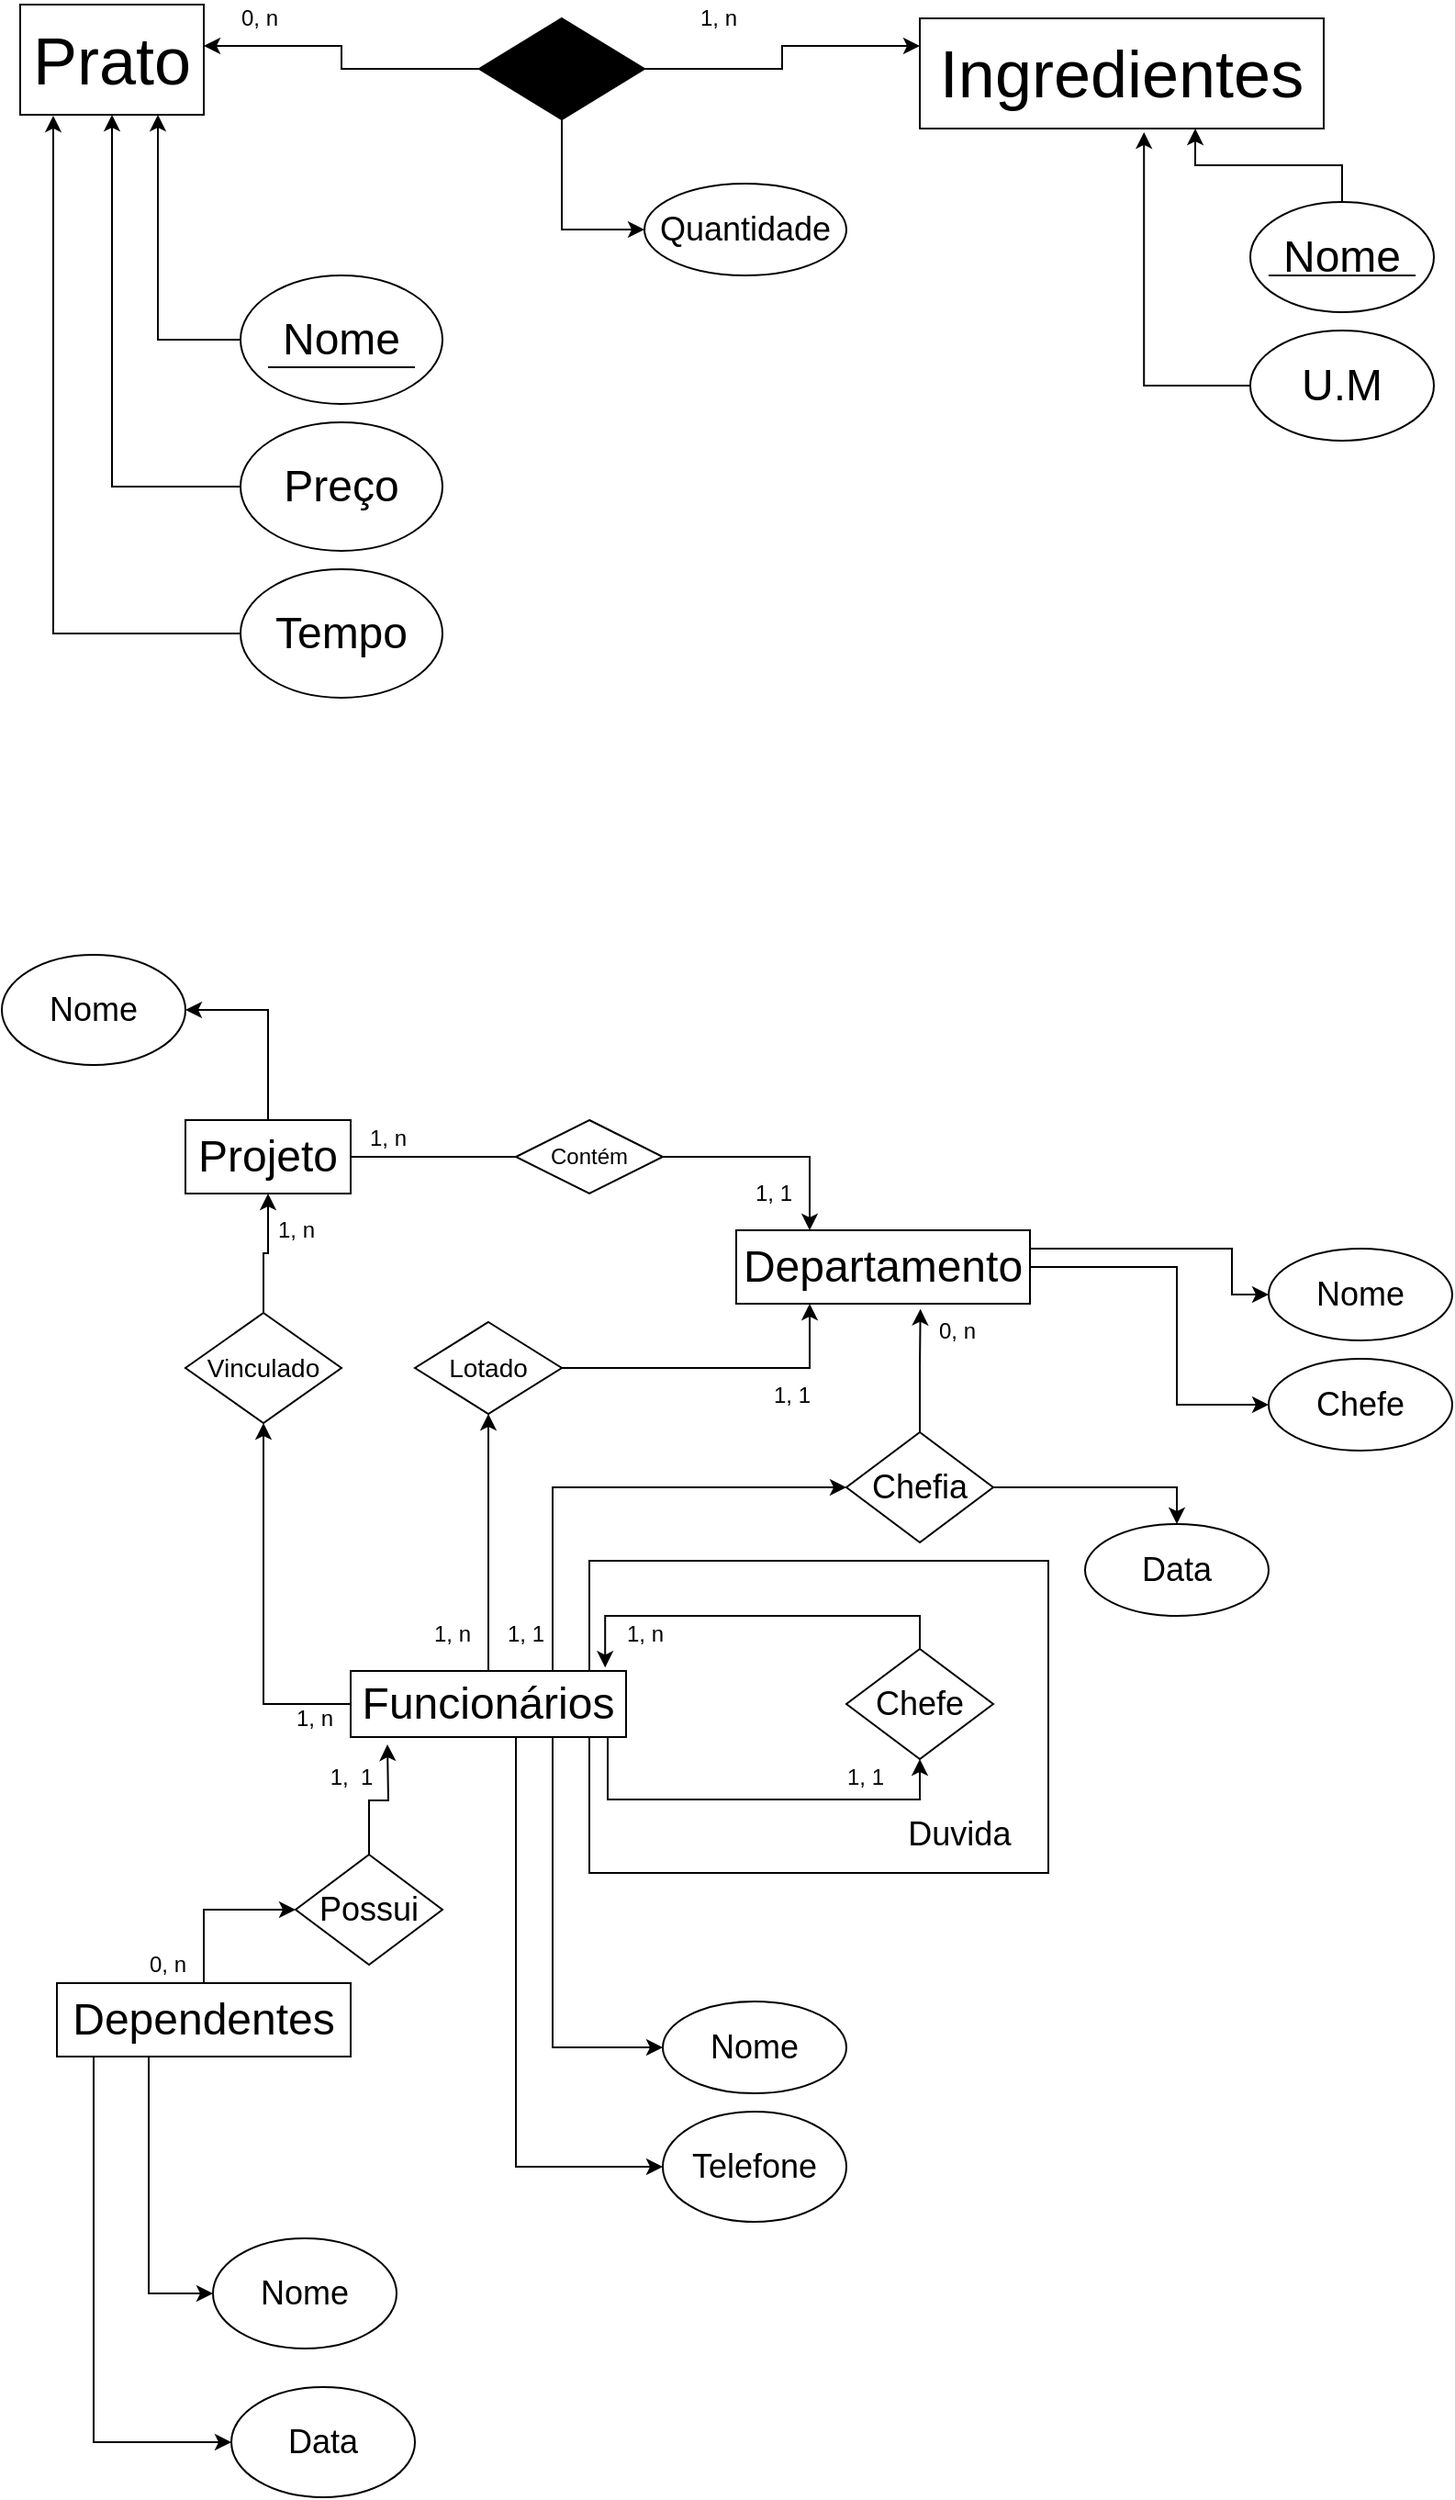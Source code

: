 <mxfile version="13.6.10" type="device"><diagram id="4gCskbMQKhodbsjEgjrw" name="Page-1"><mxGraphModel dx="1552" dy="946" grid="1" gridSize="10" guides="1" tooltips="1" connect="1" arrows="1" fold="1" page="1" pageScale="1" pageWidth="827" pageHeight="1169" math="0" shadow="0"><root><mxCell id="0"/><mxCell id="1" parent="0"/><mxCell id="9UCBCKAUXe_dnaqZHEDh-135" value="&lt;br&gt;&lt;br&gt;&lt;br&gt;&lt;br&gt;&lt;br&gt;&lt;br&gt;&lt;br&gt;&lt;br&gt;&amp;nbsp; &amp;nbsp; &amp;nbsp; &amp;nbsp;&amp;nbsp;&lt;br&gt;&amp;nbsp; &amp;nbsp; &amp;nbsp; &amp;nbsp; &amp;nbsp; &amp;nbsp; &amp;nbsp; &amp;nbsp; &amp;nbsp; &amp;nbsp; &amp;nbsp; &amp;nbsp; &amp;nbsp; &amp;nbsp; &amp;nbsp; &amp;nbsp; &amp;nbsp; &amp;nbsp; &amp;nbsp; &amp;nbsp; &amp;nbsp; &amp;nbsp; &amp;nbsp;&amp;nbsp;&lt;font style=&quot;font-size: 18px&quot;&gt;Duvida&lt;/font&gt;" style="rounded=0;whiteSpace=wrap;html=1;strokeColor=#000000;fillColor=#FFFFFF;" parent="1" vertex="1"><mxGeometry x="330" y="940" width="250" height="170" as="geometry"/></mxCell><mxCell id="9UCBCKAUXe_dnaqZHEDh-3" value="&lt;font style=&quot;font-size: 36px&quot;&gt;Ingredientes&lt;/font&gt;" style="rounded=0;whiteSpace=wrap;html=1;" parent="1" vertex="1"><mxGeometry x="510" y="100" width="220" height="60" as="geometry"/></mxCell><mxCell id="9UCBCKAUXe_dnaqZHEDh-9" style="edgeStyle=orthogonalEdgeStyle;rounded=0;orthogonalLoop=1;jettySize=auto;html=1;entryX=0;entryY=0.25;entryDx=0;entryDy=0;" parent="1" source="9UCBCKAUXe_dnaqZHEDh-4" target="9UCBCKAUXe_dnaqZHEDh-3" edge="1"><mxGeometry relative="1" as="geometry"/></mxCell><mxCell id="9UCBCKAUXe_dnaqZHEDh-40" style="edgeStyle=orthogonalEdgeStyle;rounded=0;orthogonalLoop=1;jettySize=auto;html=1;entryX=0;entryY=0.5;entryDx=0;entryDy=0;" parent="1" source="9UCBCKAUXe_dnaqZHEDh-4" target="9UCBCKAUXe_dnaqZHEDh-39" edge="1"><mxGeometry relative="1" as="geometry"/></mxCell><mxCell id="9UCBCKAUXe_dnaqZHEDh-4" value="&lt;font style=&quot;font-size: 18px&quot;&gt;Contém&lt;/font&gt;" style="rhombus;whiteSpace=wrap;html=1;strokeColor=#000000;fillColor=#000000;" parent="1" vertex="1"><mxGeometry x="270" y="100" width="90" height="55" as="geometry"/></mxCell><mxCell id="9UCBCKAUXe_dnaqZHEDh-14" value="0, n" style="text;html=1;align=center;verticalAlign=middle;resizable=0;points=[];autosize=1;" parent="1" vertex="1"><mxGeometry x="130" y="90" width="40" height="20" as="geometry"/></mxCell><mxCell id="9UCBCKAUXe_dnaqZHEDh-15" value="1, n" style="text;html=1;align=center;verticalAlign=middle;resizable=0;points=[];autosize=1;" parent="1" vertex="1"><mxGeometry x="380" y="90" width="40" height="20" as="geometry"/></mxCell><mxCell id="9UCBCKAUXe_dnaqZHEDh-37" style="edgeStyle=orthogonalEdgeStyle;rounded=0;orthogonalLoop=1;jettySize=auto;html=1;entryX=0.75;entryY=1;entryDx=0;entryDy=0;" parent="1" source="9UCBCKAUXe_dnaqZHEDh-16" target="9UCBCKAUXe_dnaqZHEDh-2" edge="1"><mxGeometry relative="1" as="geometry"><mxPoint x="100" y="160" as="targetPoint"/></mxGeometry></mxCell><mxCell id="9UCBCKAUXe_dnaqZHEDh-16" value="&lt;font style=&quot;font-size: 24px&quot;&gt;Nome&lt;/font&gt;" style="ellipse;whiteSpace=wrap;html=1;" parent="1" vertex="1"><mxGeometry x="140" y="240" width="110" height="70" as="geometry"/></mxCell><mxCell id="9UCBCKAUXe_dnaqZHEDh-31" style="edgeStyle=orthogonalEdgeStyle;rounded=0;orthogonalLoop=1;jettySize=auto;html=1;entryX=0.5;entryY=1;entryDx=0;entryDy=0;" parent="1" source="9UCBCKAUXe_dnaqZHEDh-17" target="9UCBCKAUXe_dnaqZHEDh-2" edge="1"><mxGeometry relative="1" as="geometry"><mxPoint x="70" y="165" as="targetPoint"/><Array as="points"><mxPoint x="70" y="355"/></Array></mxGeometry></mxCell><mxCell id="9UCBCKAUXe_dnaqZHEDh-17" value="&lt;font style=&quot;font-size: 24px&quot;&gt;Preço&lt;/font&gt;" style="ellipse;whiteSpace=wrap;html=1;" parent="1" vertex="1"><mxGeometry x="140" y="320" width="110" height="70" as="geometry"/></mxCell><mxCell id="9UCBCKAUXe_dnaqZHEDh-32" style="edgeStyle=orthogonalEdgeStyle;rounded=0;orthogonalLoop=1;jettySize=auto;html=1;entryX=0.18;entryY=1.008;entryDx=0;entryDy=0;entryPerimeter=0;" parent="1" source="9UCBCKAUXe_dnaqZHEDh-18" target="9UCBCKAUXe_dnaqZHEDh-2" edge="1"><mxGeometry relative="1" as="geometry"><mxPoint x="40" y="165" as="targetPoint"/></mxGeometry></mxCell><mxCell id="9UCBCKAUXe_dnaqZHEDh-18" value="&lt;font style=&quot;font-size: 24px&quot;&gt;Tempo&lt;/font&gt;" style="ellipse;whiteSpace=wrap;html=1;" parent="1" vertex="1"><mxGeometry x="140" y="400" width="110" height="70" as="geometry"/></mxCell><mxCell id="9UCBCKAUXe_dnaqZHEDh-33" style="edgeStyle=orthogonalEdgeStyle;rounded=0;orthogonalLoop=1;jettySize=auto;html=1;entryX=0.682;entryY=1;entryDx=0;entryDy=0;entryPerimeter=0;" parent="1" source="9UCBCKAUXe_dnaqZHEDh-23" target="9UCBCKAUXe_dnaqZHEDh-3" edge="1"><mxGeometry relative="1" as="geometry"/></mxCell><mxCell id="9UCBCKAUXe_dnaqZHEDh-23" value="&lt;font style=&quot;font-size: 24px&quot;&gt;Nome&lt;/font&gt;" style="ellipse;whiteSpace=wrap;html=1;" parent="1" vertex="1"><mxGeometry x="690" y="200" width="100" height="60" as="geometry"/></mxCell><mxCell id="9UCBCKAUXe_dnaqZHEDh-27" style="edgeStyle=orthogonalEdgeStyle;rounded=0;orthogonalLoop=1;jettySize=auto;html=1;entryX=0.555;entryY=1.033;entryDx=0;entryDy=0;entryPerimeter=0;" parent="1" source="9UCBCKAUXe_dnaqZHEDh-24" target="9UCBCKAUXe_dnaqZHEDh-3" edge="1"><mxGeometry relative="1" as="geometry"><Array as="points"><mxPoint x="632" y="300"/></Array></mxGeometry></mxCell><mxCell id="9UCBCKAUXe_dnaqZHEDh-24" value="&lt;font style=&quot;font-size: 24px&quot;&gt;U.M&lt;/font&gt;" style="ellipse;whiteSpace=wrap;html=1;" parent="1" vertex="1"><mxGeometry x="690" y="270" width="100" height="60" as="geometry"/></mxCell><mxCell id="9UCBCKAUXe_dnaqZHEDh-2" value="&lt;font style=&quot;font-size: 36px&quot;&gt;Prato&lt;/font&gt;" style="rounded=0;whiteSpace=wrap;html=1;" parent="1" vertex="1"><mxGeometry x="20" y="92.5" width="100" height="60" as="geometry"/></mxCell><mxCell id="9UCBCKAUXe_dnaqZHEDh-8" style="edgeStyle=orthogonalEdgeStyle;rounded=0;orthogonalLoop=1;jettySize=auto;html=1;entryX=1;entryY=0.375;entryDx=0;entryDy=0;entryPerimeter=0;" parent="1" source="9UCBCKAUXe_dnaqZHEDh-4" target="9UCBCKAUXe_dnaqZHEDh-2" edge="1"><mxGeometry relative="1" as="geometry"><mxPoint x="130" y="115" as="targetPoint"/></mxGeometry></mxCell><mxCell id="9UCBCKAUXe_dnaqZHEDh-35" value="" style="endArrow=none;html=1;" parent="1" edge="1"><mxGeometry width="50" height="50" relative="1" as="geometry"><mxPoint x="155" y="290" as="sourcePoint"/><mxPoint x="235" y="290" as="targetPoint"/><Array as="points"><mxPoint x="195" y="290"/></Array></mxGeometry></mxCell><mxCell id="9UCBCKAUXe_dnaqZHEDh-36" value="" style="endArrow=none;html=1;" parent="1" edge="1"><mxGeometry width="50" height="50" relative="1" as="geometry"><mxPoint x="700" y="240" as="sourcePoint"/><mxPoint x="780" y="240" as="targetPoint"/><Array as="points"><mxPoint x="740" y="240"/></Array></mxGeometry></mxCell><mxCell id="9UCBCKAUXe_dnaqZHEDh-39" value="&lt;font style=&quot;font-size: 18px&quot;&gt;Quantidade&lt;/font&gt;" style="ellipse;whiteSpace=wrap;html=1;strokeColor=#000000;fillColor=#FFFFFF;" parent="1" vertex="1"><mxGeometry x="360" y="190" width="110" height="50" as="geometry"/></mxCell><mxCell id="9UCBCKAUXe_dnaqZHEDh-51" style="edgeStyle=orthogonalEdgeStyle;rounded=0;orthogonalLoop=1;jettySize=auto;html=1;entryX=0.5;entryY=1;entryDx=0;entryDy=0;" parent="1" source="9UCBCKAUXe_dnaqZHEDh-42" target="9UCBCKAUXe_dnaqZHEDh-47" edge="1"><mxGeometry relative="1" as="geometry"/></mxCell><mxCell id="9UCBCKAUXe_dnaqZHEDh-82" style="edgeStyle=orthogonalEdgeStyle;rounded=0;orthogonalLoop=1;jettySize=auto;html=1;entryX=0.5;entryY=1;entryDx=0;entryDy=0;" parent="1" source="9UCBCKAUXe_dnaqZHEDh-42" target="9UCBCKAUXe_dnaqZHEDh-80" edge="1"><mxGeometry relative="1" as="geometry"/></mxCell><mxCell id="9UCBCKAUXe_dnaqZHEDh-95" style="edgeStyle=orthogonalEdgeStyle;rounded=0;orthogonalLoop=1;jettySize=auto;html=1;entryX=0;entryY=0.5;entryDx=0;entryDy=0;" parent="1" source="9UCBCKAUXe_dnaqZHEDh-42" target="9UCBCKAUXe_dnaqZHEDh-93" edge="1"><mxGeometry relative="1" as="geometry"><Array as="points"><mxPoint x="310" y="1205"/></Array></mxGeometry></mxCell><mxCell id="9UCBCKAUXe_dnaqZHEDh-96" style="edgeStyle=orthogonalEdgeStyle;rounded=0;orthogonalLoop=1;jettySize=auto;html=1;entryX=0;entryY=0.5;entryDx=0;entryDy=0;" parent="1" source="9UCBCKAUXe_dnaqZHEDh-42" target="9UCBCKAUXe_dnaqZHEDh-94" edge="1"><mxGeometry relative="1" as="geometry"><Array as="points"><mxPoint x="290" y="1270"/></Array></mxGeometry></mxCell><mxCell id="9UCBCKAUXe_dnaqZHEDh-115" style="edgeStyle=orthogonalEdgeStyle;rounded=0;orthogonalLoop=1;jettySize=auto;html=1;entryX=0.5;entryY=1;entryDx=0;entryDy=0;" parent="1" source="9UCBCKAUXe_dnaqZHEDh-42" target="9UCBCKAUXe_dnaqZHEDh-105" edge="1"><mxGeometry relative="1" as="geometry"><Array as="points"><mxPoint x="340" y="1070"/><mxPoint x="510" y="1070"/></Array></mxGeometry></mxCell><mxCell id="9UCBCKAUXe_dnaqZHEDh-128" style="edgeStyle=orthogonalEdgeStyle;rounded=0;orthogonalLoop=1;jettySize=auto;html=1;entryX=0;entryY=0.5;entryDx=0;entryDy=0;" parent="1" source="9UCBCKAUXe_dnaqZHEDh-42" target="9UCBCKAUXe_dnaqZHEDh-127" edge="1"><mxGeometry relative="1" as="geometry"><Array as="points"><mxPoint x="310" y="900"/></Array></mxGeometry></mxCell><mxCell id="9UCBCKAUXe_dnaqZHEDh-42" value="&lt;font style=&quot;font-size: 24px&quot;&gt;Funcionários&lt;/font&gt;" style="rounded=0;whiteSpace=wrap;html=1;strokeColor=#000000;fillColor=#FFFFFF;" parent="1" vertex="1"><mxGeometry x="200" y="1000" width="150" height="36" as="geometry"/></mxCell><mxCell id="9UCBCKAUXe_dnaqZHEDh-72" style="edgeStyle=orthogonalEdgeStyle;rounded=0;orthogonalLoop=1;jettySize=auto;html=1;entryX=0;entryY=0.5;entryDx=0;entryDy=0;" parent="1" source="9UCBCKAUXe_dnaqZHEDh-44" target="9UCBCKAUXe_dnaqZHEDh-69" edge="1"><mxGeometry relative="1" as="geometry"><Array as="points"><mxPoint x="680" y="770"/><mxPoint x="680" y="795"/></Array></mxGeometry></mxCell><mxCell id="9UCBCKAUXe_dnaqZHEDh-73" style="edgeStyle=orthogonalEdgeStyle;rounded=0;orthogonalLoop=1;jettySize=auto;html=1;entryX=0;entryY=0.5;entryDx=0;entryDy=0;" parent="1" source="9UCBCKAUXe_dnaqZHEDh-44" target="9UCBCKAUXe_dnaqZHEDh-70" edge="1"><mxGeometry relative="1" as="geometry"><Array as="points"><mxPoint x="650" y="780"/><mxPoint x="650" y="855"/></Array></mxGeometry></mxCell><mxCell id="9UCBCKAUXe_dnaqZHEDh-44" value="&lt;font style=&quot;font-size: 24px&quot;&gt;Departamento&lt;/font&gt;" style="rounded=0;whiteSpace=wrap;html=1;strokeColor=#000000;fillColor=#FFFFFF;" parent="1" vertex="1"><mxGeometry x="410" y="760" width="160" height="40" as="geometry"/></mxCell><mxCell id="9UCBCKAUXe_dnaqZHEDh-79" style="edgeStyle=orthogonalEdgeStyle;rounded=0;orthogonalLoop=1;jettySize=auto;html=1;entryX=0.25;entryY=0;entryDx=0;entryDy=0;" parent="1" source="9UCBCKAUXe_dnaqZHEDh-45" target="9UCBCKAUXe_dnaqZHEDh-44" edge="1"><mxGeometry relative="1" as="geometry"/></mxCell><mxCell id="9UCBCKAUXe_dnaqZHEDh-90" style="edgeStyle=orthogonalEdgeStyle;rounded=0;orthogonalLoop=1;jettySize=auto;html=1;entryX=1;entryY=0.5;entryDx=0;entryDy=0;" parent="1" source="9UCBCKAUXe_dnaqZHEDh-45" target="9UCBCKAUXe_dnaqZHEDh-88" edge="1"><mxGeometry relative="1" as="geometry"><Array as="points"><mxPoint x="155" y="640"/></Array></mxGeometry></mxCell><mxCell id="9UCBCKAUXe_dnaqZHEDh-45" value="&lt;font style=&quot;font-size: 24px&quot;&gt;Projeto&lt;/font&gt;" style="rounded=0;whiteSpace=wrap;html=1;strokeColor=#000000;fillColor=#FFFFFF;" parent="1" vertex="1"><mxGeometry x="110" y="700" width="90" height="40" as="geometry"/></mxCell><mxCell id="9UCBCKAUXe_dnaqZHEDh-99" style="edgeStyle=orthogonalEdgeStyle;rounded=0;orthogonalLoop=1;jettySize=auto;html=1;" parent="1" source="9UCBCKAUXe_dnaqZHEDh-46" target="9UCBCKAUXe_dnaqZHEDh-97" edge="1"><mxGeometry relative="1" as="geometry"><Array as="points"><mxPoint x="90" y="1339"/></Array></mxGeometry></mxCell><mxCell id="9UCBCKAUXe_dnaqZHEDh-100" style="edgeStyle=orthogonalEdgeStyle;rounded=0;orthogonalLoop=1;jettySize=auto;html=1;" parent="1" source="9UCBCKAUXe_dnaqZHEDh-46" target="9UCBCKAUXe_dnaqZHEDh-98" edge="1"><mxGeometry relative="1" as="geometry"><Array as="points"><mxPoint x="60" y="1420"/></Array></mxGeometry></mxCell><mxCell id="9UCBCKAUXe_dnaqZHEDh-119" style="edgeStyle=orthogonalEdgeStyle;rounded=0;orthogonalLoop=1;jettySize=auto;html=1;entryX=0;entryY=0.5;entryDx=0;entryDy=0;exitX=0.5;exitY=0;exitDx=0;exitDy=0;" parent="1" source="9UCBCKAUXe_dnaqZHEDh-46" target="9UCBCKAUXe_dnaqZHEDh-118" edge="1"><mxGeometry relative="1" as="geometry"><Array as="points"><mxPoint x="120" y="1130"/></Array></mxGeometry></mxCell><mxCell id="9UCBCKAUXe_dnaqZHEDh-46" value="&lt;font style=&quot;font-size: 24px&quot;&gt;Dependentes&lt;/font&gt;" style="rounded=0;whiteSpace=wrap;html=1;strokeColor=#000000;fillColor=#FFFFFF;" parent="1" vertex="1"><mxGeometry x="40" y="1170" width="160" height="40" as="geometry"/></mxCell><mxCell id="9UCBCKAUXe_dnaqZHEDh-52" style="edgeStyle=orthogonalEdgeStyle;rounded=0;orthogonalLoop=1;jettySize=auto;html=1;entryX=0.25;entryY=1;entryDx=0;entryDy=0;" parent="1" source="9UCBCKAUXe_dnaqZHEDh-47" target="9UCBCKAUXe_dnaqZHEDh-44" edge="1"><mxGeometry relative="1" as="geometry"/></mxCell><mxCell id="9UCBCKAUXe_dnaqZHEDh-47" value="&lt;font style=&quot;font-size: 14px&quot;&gt;Lotado&lt;/font&gt;" style="rhombus;whiteSpace=wrap;html=1;strokeColor=#000000;fillColor=#FFFFFF;" parent="1" vertex="1"><mxGeometry x="235" y="810" width="80" height="50" as="geometry"/></mxCell><mxCell id="9UCBCKAUXe_dnaqZHEDh-65" value="1, 1" style="text;html=1;align=center;verticalAlign=middle;resizable=0;points=[];autosize=1;" parent="1" vertex="1"><mxGeometry x="420" y="840" width="40" height="20" as="geometry"/></mxCell><mxCell id="9UCBCKAUXe_dnaqZHEDh-66" value="1, n" style="text;html=1;align=center;verticalAlign=middle;resizable=0;points=[];autosize=1;" parent="1" vertex="1"><mxGeometry x="235" y="970" width="40" height="20" as="geometry"/></mxCell><mxCell id="9UCBCKAUXe_dnaqZHEDh-69" value="&lt;font style=&quot;font-size: 18px&quot;&gt;Nome&lt;/font&gt;" style="ellipse;whiteSpace=wrap;html=1;strokeColor=#000000;fillColor=#FFFFFF;" parent="1" vertex="1"><mxGeometry x="700" y="770" width="100" height="50" as="geometry"/></mxCell><mxCell id="9UCBCKAUXe_dnaqZHEDh-70" value="&lt;font style=&quot;font-size: 18px&quot;&gt;Chefe&lt;/font&gt;" style="ellipse;whiteSpace=wrap;html=1;strokeColor=#000000;fillColor=#FFFFFF;" parent="1" vertex="1"><mxGeometry x="700" y="830" width="100" height="50" as="geometry"/></mxCell><mxCell id="9UCBCKAUXe_dnaqZHEDh-71" value="&lt;span style=&quot;font-size: 18px&quot;&gt;Data&lt;/span&gt;" style="ellipse;whiteSpace=wrap;html=1;strokeColor=#000000;fillColor=#FFFFFF;" parent="1" vertex="1"><mxGeometry x="600" y="920" width="100" height="50" as="geometry"/></mxCell><mxCell id="9UCBCKAUXe_dnaqZHEDh-78" value="1, n" style="text;html=1;align=center;verticalAlign=middle;resizable=0;points=[];autosize=1;" parent="1" vertex="1"><mxGeometry x="150" y="750" width="40" height="20" as="geometry"/></mxCell><mxCell id="9UCBCKAUXe_dnaqZHEDh-84" style="edgeStyle=orthogonalEdgeStyle;rounded=0;orthogonalLoop=1;jettySize=auto;html=1;entryX=0.5;entryY=1;entryDx=0;entryDy=0;" parent="1" source="9UCBCKAUXe_dnaqZHEDh-80" target="9UCBCKAUXe_dnaqZHEDh-45" edge="1"><mxGeometry relative="1" as="geometry"/></mxCell><mxCell id="9UCBCKAUXe_dnaqZHEDh-80" value="&lt;font style=&quot;font-size: 14px&quot;&gt;Vinculado&lt;/font&gt;" style="rhombus;whiteSpace=wrap;html=1;strokeColor=#000000;fillColor=#FFFFFF;" parent="1" vertex="1"><mxGeometry x="110" y="805" width="85" height="60" as="geometry"/></mxCell><mxCell id="9UCBCKAUXe_dnaqZHEDh-83" value="1, 1&lt;br&gt;" style="text;html=1;align=center;verticalAlign=middle;resizable=0;points=[];autosize=1;" parent="1" vertex="1"><mxGeometry x="410" y="730" width="40" height="20" as="geometry"/></mxCell><mxCell id="9UCBCKAUXe_dnaqZHEDh-85" value="1, n" style="text;html=1;align=center;verticalAlign=middle;resizable=0;points=[];autosize=1;" parent="1" vertex="1"><mxGeometry x="160" y="1016" width="40" height="20" as="geometry"/></mxCell><mxCell id="9UCBCKAUXe_dnaqZHEDh-86" value="1, n" style="text;html=1;align=center;verticalAlign=middle;resizable=0;points=[];autosize=1;" parent="1" vertex="1"><mxGeometry x="200" y="700" width="40" height="20" as="geometry"/></mxCell><mxCell id="9UCBCKAUXe_dnaqZHEDh-87" value="Contém" style="rhombus;whiteSpace=wrap;html=1;strokeColor=#000000;fillColor=#FFFFFF;" parent="1" vertex="1"><mxGeometry x="290" y="700" width="80" height="40" as="geometry"/></mxCell><mxCell id="9UCBCKAUXe_dnaqZHEDh-88" value="&lt;font style=&quot;font-size: 18px&quot;&gt;Nome&lt;/font&gt;" style="ellipse;whiteSpace=wrap;html=1;strokeColor=#000000;fillColor=#FFFFFF;" parent="1" vertex="1"><mxGeometry x="10" y="610" width="100" height="60" as="geometry"/></mxCell><mxCell id="9UCBCKAUXe_dnaqZHEDh-93" value="&lt;font style=&quot;font-size: 18px&quot;&gt;Nome&lt;/font&gt;" style="ellipse;whiteSpace=wrap;html=1;strokeColor=#000000;fillColor=#FFFFFF;" parent="1" vertex="1"><mxGeometry x="370" y="1180" width="100" height="50" as="geometry"/></mxCell><mxCell id="9UCBCKAUXe_dnaqZHEDh-94" value="&lt;font style=&quot;font-size: 18px&quot;&gt;Telefone&lt;/font&gt;" style="ellipse;whiteSpace=wrap;html=1;strokeColor=#000000;fillColor=#FFFFFF;" parent="1" vertex="1"><mxGeometry x="370" y="1240" width="100" height="60" as="geometry"/></mxCell><mxCell id="9UCBCKAUXe_dnaqZHEDh-97" value="&lt;font style=&quot;font-size: 18px&quot;&gt;Nome&lt;/font&gt;" style="ellipse;whiteSpace=wrap;html=1;strokeColor=#000000;fillColor=#FFFFFF;" parent="1" vertex="1"><mxGeometry x="125" y="1309" width="100" height="60" as="geometry"/></mxCell><mxCell id="9UCBCKAUXe_dnaqZHEDh-98" value="&lt;font style=&quot;font-size: 18px&quot;&gt;Data&lt;/font&gt;" style="ellipse;whiteSpace=wrap;html=1;strokeColor=#000000;fillColor=#FFFFFF;" parent="1" vertex="1"><mxGeometry x="135" y="1390" width="100" height="60" as="geometry"/></mxCell><mxCell id="9UCBCKAUXe_dnaqZHEDh-125" style="edgeStyle=orthogonalEdgeStyle;rounded=0;orthogonalLoop=1;jettySize=auto;html=1;entryX=0.924;entryY=-0.052;entryDx=0;entryDy=0;entryPerimeter=0;" parent="1" source="9UCBCKAUXe_dnaqZHEDh-105" target="9UCBCKAUXe_dnaqZHEDh-42" edge="1"><mxGeometry relative="1" as="geometry"><Array as="points"><mxPoint x="510" y="970"/><mxPoint x="339" y="970"/></Array></mxGeometry></mxCell><mxCell id="9UCBCKAUXe_dnaqZHEDh-105" value="&lt;font style=&quot;font-size: 18px&quot;&gt;Chefe&lt;/font&gt;" style="rhombus;whiteSpace=wrap;html=1;strokeColor=#000000;fillColor=#FFFFFF;" parent="1" vertex="1"><mxGeometry x="470" y="988" width="80" height="60" as="geometry"/></mxCell><mxCell id="9UCBCKAUXe_dnaqZHEDh-113" value="0, n" style="text;html=1;align=center;verticalAlign=middle;resizable=0;points=[];autosize=1;" parent="1" vertex="1"><mxGeometry x="510" y="805" width="40" height="20" as="geometry"/></mxCell><mxCell id="9UCBCKAUXe_dnaqZHEDh-117" value="1, 1&lt;br&gt;" style="text;html=1;align=center;verticalAlign=middle;resizable=0;points=[];autosize=1;" parent="1" vertex="1"><mxGeometry x="460" y="1048" width="40" height="20" as="geometry"/></mxCell><mxCell id="9UCBCKAUXe_dnaqZHEDh-133" style="edgeStyle=orthogonalEdgeStyle;rounded=0;orthogonalLoop=1;jettySize=auto;html=1;" parent="1" source="9UCBCKAUXe_dnaqZHEDh-118" edge="1"><mxGeometry relative="1" as="geometry"><mxPoint x="220" y="1040" as="targetPoint"/></mxGeometry></mxCell><mxCell id="9UCBCKAUXe_dnaqZHEDh-118" value="&lt;font style=&quot;font-size: 18px&quot;&gt;Possui&lt;/font&gt;" style="rhombus;whiteSpace=wrap;html=1;" parent="1" vertex="1"><mxGeometry x="170" y="1100" width="80" height="60" as="geometry"/></mxCell><mxCell id="9UCBCKAUXe_dnaqZHEDh-123" value="1,&amp;nbsp; 1" style="text;html=1;align=center;verticalAlign=middle;resizable=0;points=[];autosize=1;" parent="1" vertex="1"><mxGeometry x="180" y="1048" width="40" height="20" as="geometry"/></mxCell><mxCell id="9UCBCKAUXe_dnaqZHEDh-124" value="0, n" style="text;html=1;align=center;verticalAlign=middle;resizable=0;points=[];autosize=1;" parent="1" vertex="1"><mxGeometry x="80" y="1150" width="40" height="20" as="geometry"/></mxCell><mxCell id="9UCBCKAUXe_dnaqZHEDh-126" value="1, n" style="text;html=1;align=center;verticalAlign=middle;resizable=0;points=[];autosize=1;" parent="1" vertex="1"><mxGeometry x="340" y="970" width="40" height="20" as="geometry"/></mxCell><mxCell id="9UCBCKAUXe_dnaqZHEDh-129" style="edgeStyle=orthogonalEdgeStyle;rounded=0;orthogonalLoop=1;jettySize=auto;html=1;entryX=0.627;entryY=1.071;entryDx=0;entryDy=0;entryPerimeter=0;" parent="1" source="9UCBCKAUXe_dnaqZHEDh-127" target="9UCBCKAUXe_dnaqZHEDh-44" edge="1"><mxGeometry relative="1" as="geometry"/></mxCell><mxCell id="9UCBCKAUXe_dnaqZHEDh-132" style="edgeStyle=orthogonalEdgeStyle;rounded=0;orthogonalLoop=1;jettySize=auto;html=1;entryX=0.5;entryY=0;entryDx=0;entryDy=0;" parent="1" source="9UCBCKAUXe_dnaqZHEDh-127" target="9UCBCKAUXe_dnaqZHEDh-71" edge="1"><mxGeometry relative="1" as="geometry"/></mxCell><mxCell id="9UCBCKAUXe_dnaqZHEDh-127" value="&lt;font style=&quot;font-size: 18px&quot;&gt;Chefia&lt;/font&gt;" style="rhombus;whiteSpace=wrap;html=1;strokeColor=#000000;fillColor=#FFFFFF;" parent="1" vertex="1"><mxGeometry x="470" y="870" width="80" height="60" as="geometry"/></mxCell><mxCell id="9UCBCKAUXe_dnaqZHEDh-134" value="1, 1" style="text;html=1;align=center;verticalAlign=middle;resizable=0;points=[];autosize=1;" parent="1" vertex="1"><mxGeometry x="275" y="970" width="40" height="20" as="geometry"/></mxCell></root></mxGraphModel></diagram></mxfile>